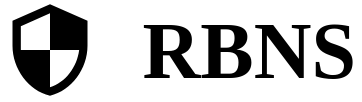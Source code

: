 <mxfile>
    <diagram id="sqF3yhsfq24dwx0VoLo9" name="ページ1">
        <mxGraphModel dx="867" dy="448" grid="1" gridSize="10" guides="1" tooltips="1" connect="1" arrows="1" fold="1" page="1" pageScale="1" pageWidth="827" pageHeight="1169" math="0" shadow="0">
            <root>
                <mxCell id="0"/>
                <mxCell id="1" parent="0"/>
                <mxCell id="3" value="RBNS" style="text;html=1;align=right;verticalAlign=middle;whiteSpace=wrap;rounded=0;fontSize=40;fontStyle=1;fontFamily=Georgia;fontColor=#000000;" parent="1" vertex="1">
                    <mxGeometry width="180" height="50" as="geometry"/>
                </mxCell>
                <mxCell id="2" value="" style="shape=image;verticalLabelPosition=bottom;labelBackgroundColor=none;verticalAlign=top;aspect=fixed;imageAspect=0;image=data:image/svg+xml,PHN2ZyB4bWxucz0iaHR0cDovL3d3dy53My5vcmcvMjAwMC9zdmciIGhlaWdodD0iMjQiIHZpZXdCb3g9IjAgMCAyNCAyNCIgd2lkdGg9IjI0IiBmaWxsPSIjMDAwMDAwIj48cGF0aCBkPSJNMCAwaDI0djI0SDB6IiBmaWxsPSJub25lIi8+PHBhdGggZD0iTTEyIDFMMyA1djZjMCA1LjU1IDMuODQgMTAuNzQgOSAxMiA1LjE2LTEuMjYgOS02LjQ1IDktMTJWNWwtOS00em0wIDEwLjk5aDdjLS41MyA0LjEyLTMuMjggNy43OS03IDguOTRWMTJINVY2LjNsNy0zLjExdjguOHoiLz48L3N2Zz4=;sketch=0;strokeColor=none;" parent="1" vertex="1">
                    <mxGeometry width="50" height="50" as="geometry"/>
                </mxCell>
            </root>
        </mxGraphModel>
    </diagram>
</mxfile>